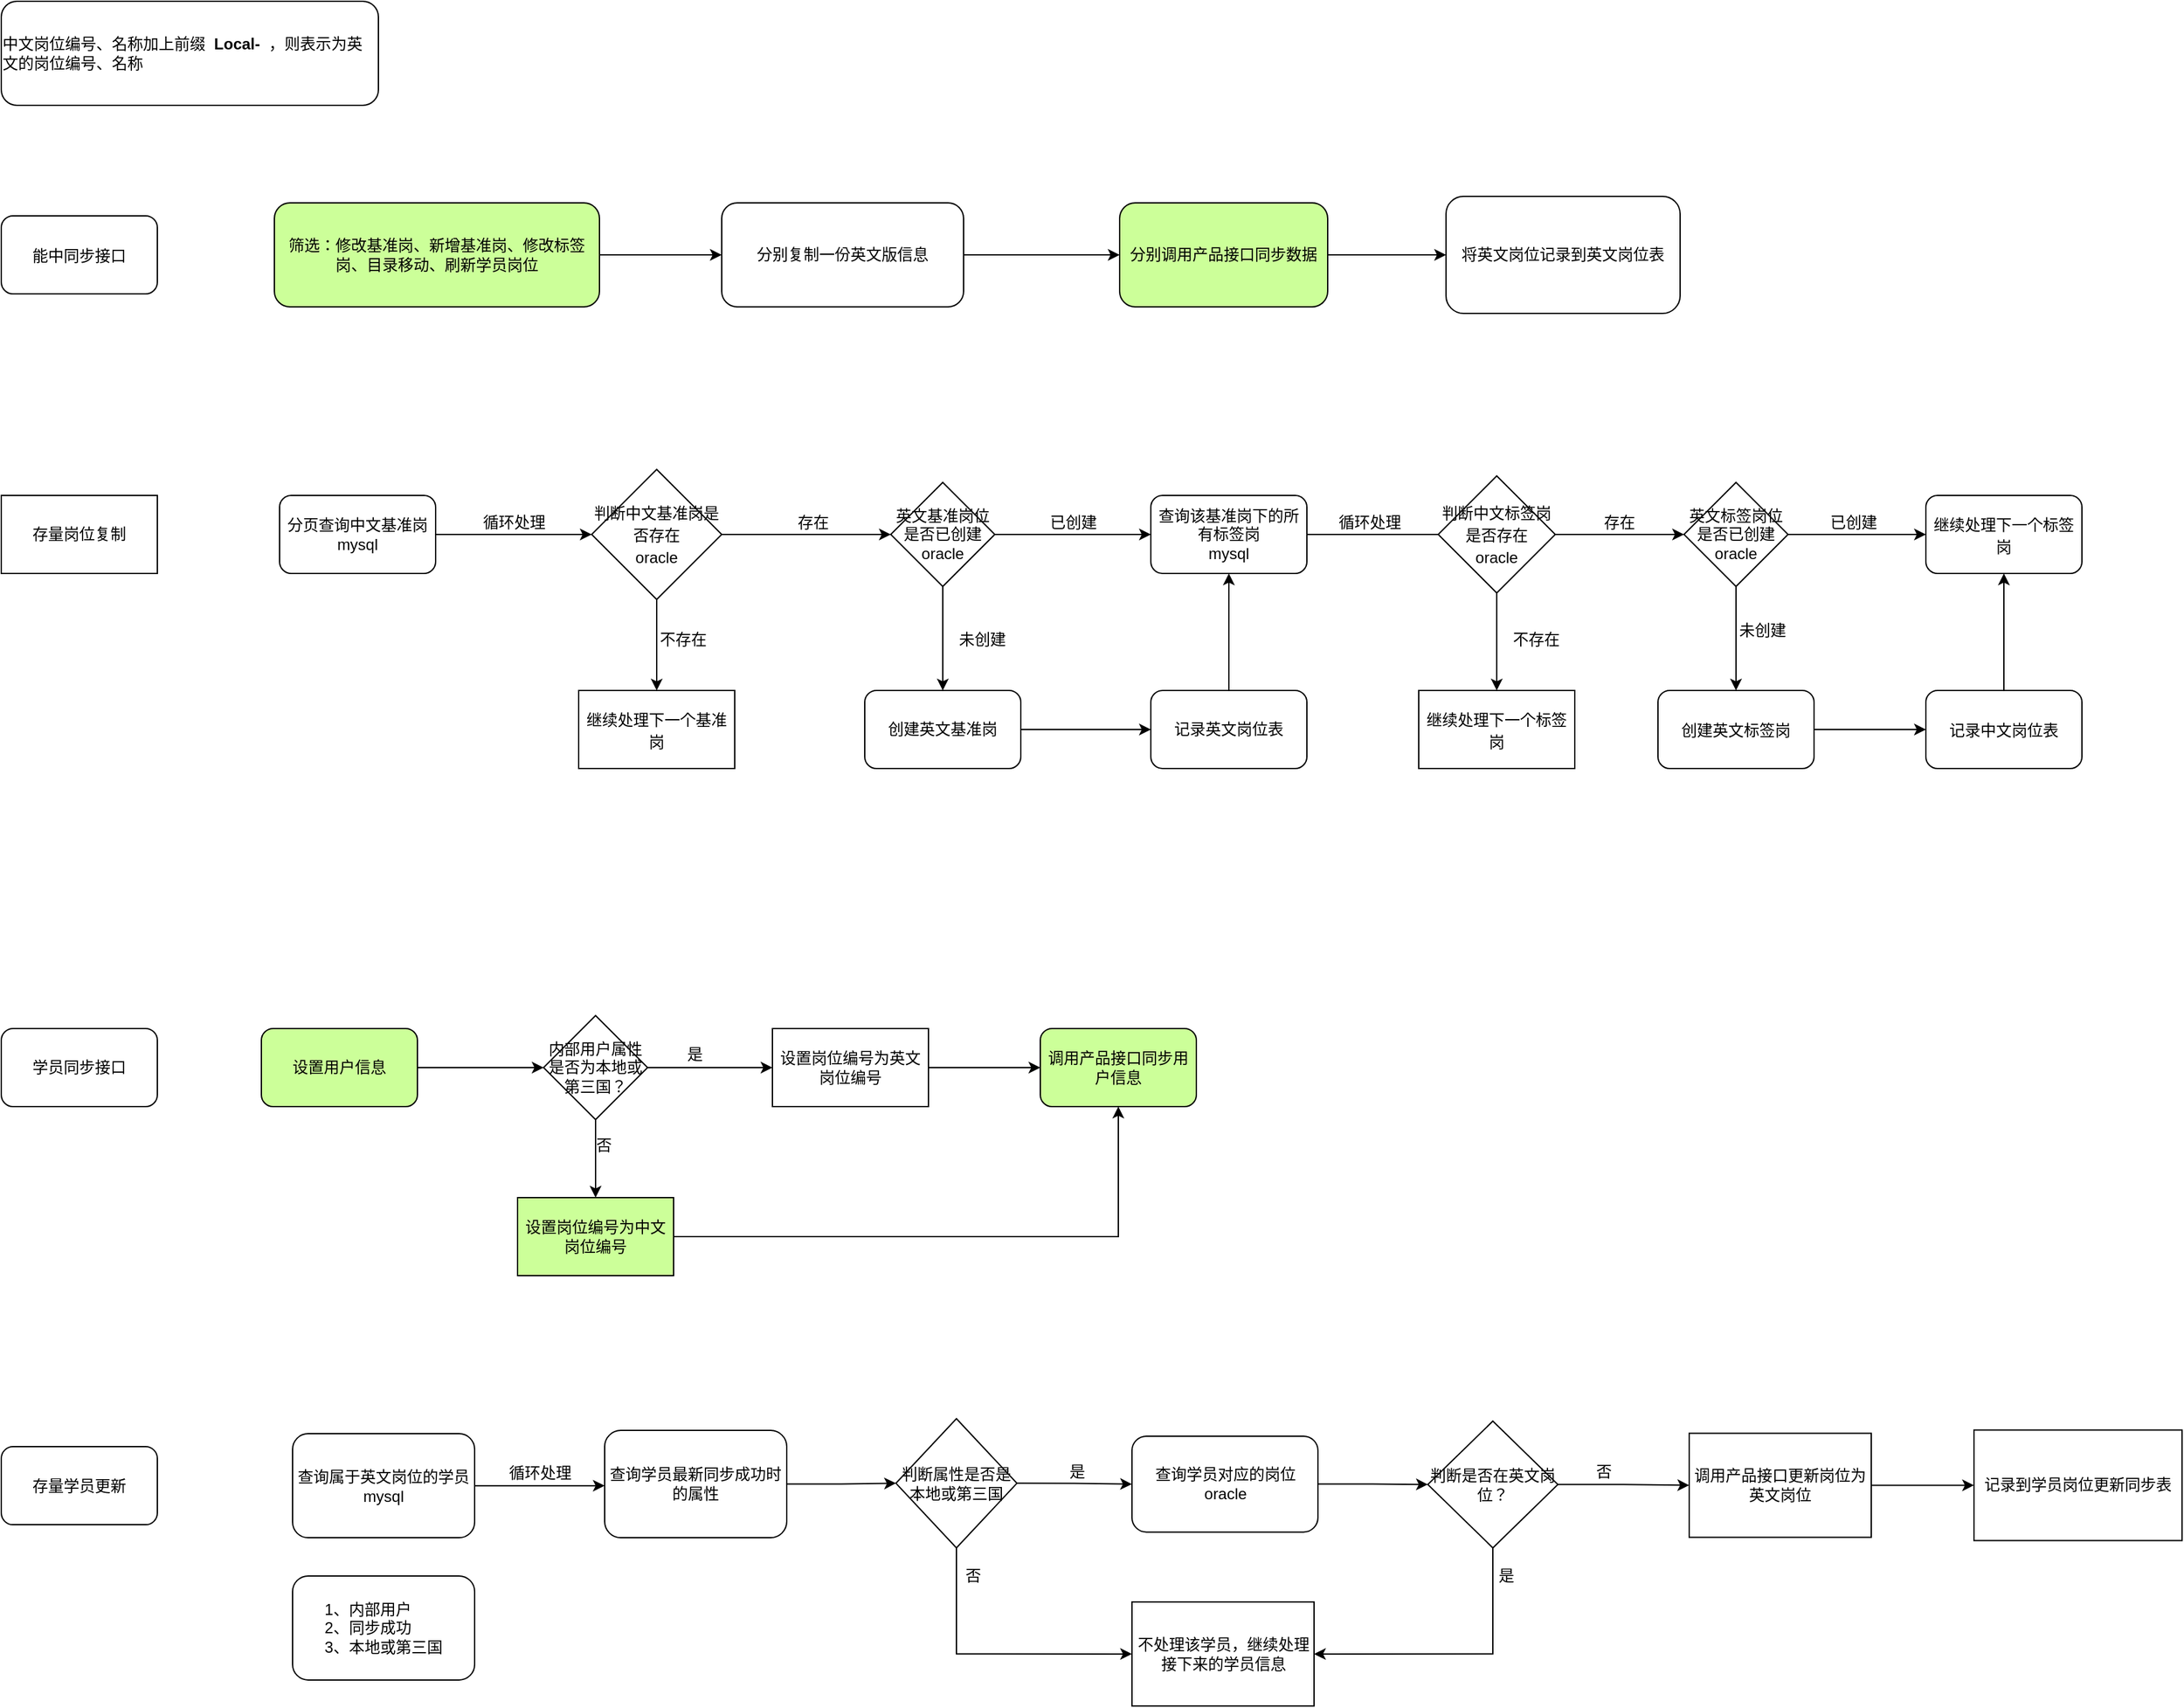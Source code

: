 <mxfile version="15.5.2" type="github"><diagram id="C5RBs43oDa-KdzZeNtuy" name="Page-1"><mxGraphModel dx="1186" dy="621" grid="1" gridSize="10" guides="1" tooltips="1" connect="1" arrows="1" fold="1" page="1" pageScale="1" pageWidth="827" pageHeight="1169" math="0" shadow="0"><root><mxCell id="WIyWlLk6GJQsqaUBKTNV-0"/><mxCell id="WIyWlLk6GJQsqaUBKTNV-1" parent="WIyWlLk6GJQsqaUBKTNV-0"/><mxCell id="6t6T66j724EQmdyxczyh-1" value="&lt;div style=&quot;text-align: left&quot;&gt;&lt;span&gt;中文岗位编号、名称加上前缀&amp;nbsp;&amp;nbsp;&lt;/span&gt;&lt;b&gt;Local-&amp;nbsp;&amp;nbsp;&lt;/b&gt;&lt;span&gt;，则表示为英文的岗位编号、名称&lt;/span&gt;&lt;br&gt;&lt;/div&gt;" style="rounded=1;whiteSpace=wrap;html=1;" parent="WIyWlLk6GJQsqaUBKTNV-1" vertex="1"><mxGeometry x="80" y="20" width="290" height="80" as="geometry"/></mxCell><mxCell id="ZOsJTbZ3Xz_AIvf-GlJb-1" value="存量岗位复制" style="rounded=0;whiteSpace=wrap;html=1;" parent="WIyWlLk6GJQsqaUBKTNV-1" vertex="1"><mxGeometry x="80" y="400" width="120" height="60" as="geometry"/></mxCell><mxCell id="ZOsJTbZ3Xz_AIvf-GlJb-6" value="" style="edgeStyle=orthogonalEdgeStyle;rounded=0;orthogonalLoop=1;jettySize=auto;html=1;entryX=0.5;entryY=1;entryDx=0;entryDy=0;exitX=1;exitY=0.5;exitDx=0;exitDy=0;" parent="WIyWlLk6GJQsqaUBKTNV-1" source="ZOsJTbZ3Xz_AIvf-GlJb-52" target="ZOsJTbZ3Xz_AIvf-GlJb-12" edge="1"><mxGeometry relative="1" as="geometry"><mxPoint x="634" y="430" as="sourcePoint"/><mxPoint x="574" y="510" as="targetPoint"/><Array as="points"/></mxGeometry></mxCell><mxCell id="ZOsJTbZ3Xz_AIvf-GlJb-17" value="&lt;font style=&quot;font-size: 12px&quot;&gt;存在&lt;/font&gt;" style="edgeLabel;html=1;align=center;verticalAlign=middle;resizable=0;points=[];fontSize=14;" parent="ZOsJTbZ3Xz_AIvf-GlJb-6" vertex="1" connectable="0"><mxGeometry x="0.08" y="-1" relative="1" as="geometry"><mxPoint y="-11" as="offset"/></mxGeometry></mxCell><mxCell id="ZOsJTbZ3Xz_AIvf-GlJb-18" style="edgeStyle=orthogonalEdgeStyle;rounded=0;orthogonalLoop=1;jettySize=auto;html=1;fontSize=14;exitX=1;exitY=0.5;exitDx=0;exitDy=0;" parent="WIyWlLk6GJQsqaUBKTNV-1" source="ZOsJTbZ3Xz_AIvf-GlJb-12" target="ZOsJTbZ3Xz_AIvf-GlJb-20" edge="1"><mxGeometry relative="1" as="geometry"><mxPoint x="814" y="480" as="sourcePoint"/><mxPoint x="804" y="530" as="targetPoint"/></mxGeometry></mxCell><mxCell id="ZOsJTbZ3Xz_AIvf-GlJb-19" value="&lt;font style=&quot;font-size: 12px&quot;&gt;未创建&lt;/font&gt;" style="edgeLabel;html=1;align=center;verticalAlign=middle;resizable=0;points=[];fontSize=14;" parent="ZOsJTbZ3Xz_AIvf-GlJb-18" vertex="1" connectable="0"><mxGeometry x="-0.029" y="1" relative="1" as="geometry"><mxPoint x="29" y="1" as="offset"/></mxGeometry></mxCell><mxCell id="ZOsJTbZ3Xz_AIvf-GlJb-39" value="&lt;font style=&quot;font-size: 12px&quot;&gt;已创建&lt;/font&gt;" style="edgeStyle=orthogonalEdgeStyle;rounded=0;orthogonalLoop=1;jettySize=auto;html=1;exitX=0.5;exitY=0;exitDx=0;exitDy=0;fontSize=14;" parent="WIyWlLk6GJQsqaUBKTNV-1" source="ZOsJTbZ3Xz_AIvf-GlJb-12" target="ZOsJTbZ3Xz_AIvf-GlJb-22" edge="1"><mxGeometry y="10" relative="1" as="geometry"><mxPoint as="offset"/></mxGeometry></mxCell><mxCell id="ZOsJTbZ3Xz_AIvf-GlJb-12" value="英文基准岗位是否已创建&lt;br&gt;oracle" style="rhombus;whiteSpace=wrap;html=1;direction=south;" parent="WIyWlLk6GJQsqaUBKTNV-1" vertex="1"><mxGeometry x="764" y="390" width="80" height="80" as="geometry"/></mxCell><mxCell id="ZOsJTbZ3Xz_AIvf-GlJb-99" value="" style="edgeStyle=orthogonalEdgeStyle;rounded=0;orthogonalLoop=1;jettySize=auto;html=1;fontSize=12;" parent="WIyWlLk6GJQsqaUBKTNV-1" source="ZOsJTbZ3Xz_AIvf-GlJb-20" target="ZOsJTbZ3Xz_AIvf-GlJb-98" edge="1"><mxGeometry relative="1" as="geometry"/></mxCell><mxCell id="ZOsJTbZ3Xz_AIvf-GlJb-20" value="创建英文基准岗" style="whiteSpace=wrap;html=1;rounded=1;" parent="WIyWlLk6GJQsqaUBKTNV-1" vertex="1"><mxGeometry x="744" y="550" width="120" height="60" as="geometry"/></mxCell><mxCell id="ZOsJTbZ3Xz_AIvf-GlJb-28" value="" style="edgeStyle=orthogonalEdgeStyle;rounded=0;orthogonalLoop=1;jettySize=auto;html=1;fontSize=14;exitX=1;exitY=0.5;exitDx=0;exitDy=0;" parent="WIyWlLk6GJQsqaUBKTNV-1" source="ZOsJTbZ3Xz_AIvf-GlJb-22" edge="1"><mxGeometry relative="1" as="geometry"><mxPoint x="1204" y="430" as="targetPoint"/></mxGeometry></mxCell><mxCell id="ZOsJTbZ3Xz_AIvf-GlJb-29" value="&lt;font style=&quot;font-size: 12px&quot;&gt;循环处理&lt;/font&gt;" style="edgeLabel;html=1;align=center;verticalAlign=middle;resizable=0;points=[];fontSize=14;" parent="ZOsJTbZ3Xz_AIvf-GlJb-28" vertex="1" connectable="0"><mxGeometry x="-0.143" y="4" relative="1" as="geometry"><mxPoint x="-4" y="-6" as="offset"/></mxGeometry></mxCell><mxCell id="ZOsJTbZ3Xz_AIvf-GlJb-22" value="&lt;span&gt;查询该基准岗下的所有标签岗&lt;br&gt;mysql&lt;br&gt;&lt;/span&gt;" style="whiteSpace=wrap;html=1;rounded=1;" parent="WIyWlLk6GJQsqaUBKTNV-1" vertex="1"><mxGeometry x="964" y="400" width="120" height="60" as="geometry"/></mxCell><mxCell id="ZOsJTbZ3Xz_AIvf-GlJb-32" value="" style="edgeStyle=orthogonalEdgeStyle;rounded=0;orthogonalLoop=1;jettySize=auto;html=1;fontSize=14;entryX=0.5;entryY=0;entryDx=0;entryDy=0;" parent="WIyWlLk6GJQsqaUBKTNV-1" source="ZOsJTbZ3Xz_AIvf-GlJb-30" target="ZOsJTbZ3Xz_AIvf-GlJb-33" edge="1"><mxGeometry relative="1" as="geometry"><mxPoint x="1414" y="600" as="targetPoint"/></mxGeometry></mxCell><mxCell id="ZOsJTbZ3Xz_AIvf-GlJb-34" value="&lt;font style=&quot;font-size: 12px&quot;&gt;未创建&lt;/font&gt;" style="edgeLabel;html=1;align=center;verticalAlign=middle;resizable=0;points=[];fontSize=14;" parent="ZOsJTbZ3Xz_AIvf-GlJb-32" vertex="1" connectable="0"><mxGeometry x="-0.543" relative="1" as="geometry"><mxPoint x="20" y="14" as="offset"/></mxGeometry></mxCell><mxCell id="ZOsJTbZ3Xz_AIvf-GlJb-43" style="edgeStyle=orthogonalEdgeStyle;rounded=0;orthogonalLoop=1;jettySize=auto;html=1;exitX=0.5;exitY=0;exitDx=0;exitDy=0;fontSize=14;" parent="WIyWlLk6GJQsqaUBKTNV-1" source="ZOsJTbZ3Xz_AIvf-GlJb-30" target="ZOsJTbZ3Xz_AIvf-GlJb-42" edge="1"><mxGeometry relative="1" as="geometry"/></mxCell><mxCell id="ZOsJTbZ3Xz_AIvf-GlJb-30" value="英文标签岗位是否已创建&lt;br&gt;oracle" style="rhombus;whiteSpace=wrap;html=1;direction=south;" parent="WIyWlLk6GJQsqaUBKTNV-1" vertex="1"><mxGeometry x="1374" y="390" width="80" height="80" as="geometry"/></mxCell><mxCell id="ZOsJTbZ3Xz_AIvf-GlJb-102" value="" style="edgeStyle=orthogonalEdgeStyle;rounded=0;orthogonalLoop=1;jettySize=auto;html=1;fontSize=12;" parent="WIyWlLk6GJQsqaUBKTNV-1" source="ZOsJTbZ3Xz_AIvf-GlJb-33" target="ZOsJTbZ3Xz_AIvf-GlJb-101" edge="1"><mxGeometry relative="1" as="geometry"/></mxCell><mxCell id="ZOsJTbZ3Xz_AIvf-GlJb-33" value="&lt;font style=&quot;font-size: 12px&quot;&gt;创建英文标签岗&lt;/font&gt;" style="rounded=1;whiteSpace=wrap;html=1;fontSize=14;" parent="WIyWlLk6GJQsqaUBKTNV-1" vertex="1"><mxGeometry x="1354" y="550" width="120" height="60" as="geometry"/></mxCell><mxCell id="ZOsJTbZ3Xz_AIvf-GlJb-42" value="&lt;font style=&quot;font-size: 12px&quot;&gt;继续处理下一个标签岗&lt;/font&gt;" style="rounded=1;whiteSpace=wrap;html=1;fontSize=14;" parent="WIyWlLk6GJQsqaUBKTNV-1" vertex="1"><mxGeometry x="1560" y="400" width="120" height="60" as="geometry"/></mxCell><mxCell id="ZOsJTbZ3Xz_AIvf-GlJb-44" value="&lt;font style=&quot;font-size: 12px&quot;&gt;已创建&lt;/font&gt;" style="text;html=1;align=center;verticalAlign=middle;resizable=0;points=[];autosize=1;strokeColor=none;fillColor=none;fontSize=14;" parent="WIyWlLk6GJQsqaUBKTNV-1" vertex="1"><mxGeometry x="1479" y="410" width="50" height="20" as="geometry"/></mxCell><mxCell id="ZOsJTbZ3Xz_AIvf-GlJb-48" value="&lt;font style=&quot;font-size: 12px&quot;&gt;循环处理&lt;/font&gt;" style="edgeStyle=orthogonalEdgeStyle;rounded=0;orthogonalLoop=1;jettySize=auto;html=1;exitX=1;exitY=0.5;exitDx=0;exitDy=0;fontSize=14;entryX=0;entryY=0.5;entryDx=0;entryDy=0;" parent="WIyWlLk6GJQsqaUBKTNV-1" source="ZOsJTbZ3Xz_AIvf-GlJb-46" target="ZOsJTbZ3Xz_AIvf-GlJb-52" edge="1"><mxGeometry y="10" relative="1" as="geometry"><mxPoint x="514" y="430" as="targetPoint"/><mxPoint as="offset"/></mxGeometry></mxCell><mxCell id="ZOsJTbZ3Xz_AIvf-GlJb-46" value="分页查询中文基准岗&lt;br&gt;mysql" style="whiteSpace=wrap;html=1;rounded=1;" parent="WIyWlLk6GJQsqaUBKTNV-1" vertex="1"><mxGeometry x="294" y="400" width="120" height="60" as="geometry"/></mxCell><mxCell id="ZOsJTbZ3Xz_AIvf-GlJb-50" value="&lt;span style=&quot;font-size: 12px&quot;&gt;能中同步接口&lt;/span&gt;" style="rounded=1;whiteSpace=wrap;html=1;fontSize=14;" parent="WIyWlLk6GJQsqaUBKTNV-1" vertex="1"><mxGeometry x="80" y="185" width="120" height="60" as="geometry"/></mxCell><mxCell id="ZOsJTbZ3Xz_AIvf-GlJb-60" value="" style="edgeStyle=orthogonalEdgeStyle;rounded=0;orthogonalLoop=1;jettySize=auto;html=1;fontSize=14;" parent="WIyWlLk6GJQsqaUBKTNV-1" source="ZOsJTbZ3Xz_AIvf-GlJb-52" target="ZOsJTbZ3Xz_AIvf-GlJb-59" edge="1"><mxGeometry relative="1" as="geometry"/></mxCell><mxCell id="ZOsJTbZ3Xz_AIvf-GlJb-52" value="&lt;font style=&quot;font-size: 12px&quot;&gt;判断中文基准岗是否存在&lt;br&gt;oracle&lt;/font&gt;" style="rhombus;whiteSpace=wrap;html=1;fontSize=14;" parent="WIyWlLk6GJQsqaUBKTNV-1" vertex="1"><mxGeometry x="534" y="380" width="100" height="100" as="geometry"/></mxCell><mxCell id="ZOsJTbZ3Xz_AIvf-GlJb-55" style="edgeStyle=orthogonalEdgeStyle;rounded=0;orthogonalLoop=1;jettySize=auto;html=1;exitX=1;exitY=0.5;exitDx=0;exitDy=0;fontSize=14;" parent="WIyWlLk6GJQsqaUBKTNV-1" source="ZOsJTbZ3Xz_AIvf-GlJb-54" target="ZOsJTbZ3Xz_AIvf-GlJb-30" edge="1"><mxGeometry relative="1" as="geometry"/></mxCell><mxCell id="ZOsJTbZ3Xz_AIvf-GlJb-58" value="" style="edgeStyle=orthogonalEdgeStyle;rounded=0;orthogonalLoop=1;jettySize=auto;html=1;fontSize=14;" parent="WIyWlLk6GJQsqaUBKTNV-1" source="ZOsJTbZ3Xz_AIvf-GlJb-54" target="ZOsJTbZ3Xz_AIvf-GlJb-57" edge="1"><mxGeometry relative="1" as="geometry"/></mxCell><mxCell id="ZOsJTbZ3Xz_AIvf-GlJb-54" value="&lt;font style=&quot;font-size: 12px&quot;&gt;判断中文标签岗是否存在&lt;br&gt;oracle&lt;/font&gt;" style="rhombus;whiteSpace=wrap;html=1;fontSize=14;" parent="WIyWlLk6GJQsqaUBKTNV-1" vertex="1"><mxGeometry x="1185" y="385" width="90" height="90" as="geometry"/></mxCell><mxCell id="ZOsJTbZ3Xz_AIvf-GlJb-56" value="&lt;font style=&quot;font-size: 12px&quot;&gt;存在&lt;/font&gt;" style="text;html=1;align=center;verticalAlign=middle;resizable=0;points=[];autosize=1;strokeColor=none;fillColor=none;fontSize=14;" parent="WIyWlLk6GJQsqaUBKTNV-1" vertex="1"><mxGeometry x="1304" y="410" width="40" height="20" as="geometry"/></mxCell><mxCell id="ZOsJTbZ3Xz_AIvf-GlJb-57" value="&lt;font style=&quot;font-size: 12px&quot;&gt;继续处理下一个标签岗&lt;/font&gt;" style="whiteSpace=wrap;html=1;fontSize=14;" parent="WIyWlLk6GJQsqaUBKTNV-1" vertex="1"><mxGeometry x="1170" y="550" width="120" height="60" as="geometry"/></mxCell><mxCell id="ZOsJTbZ3Xz_AIvf-GlJb-59" value="&lt;font style=&quot;font-size: 12px&quot;&gt;继续处理下一个基准岗&lt;/font&gt;" style="whiteSpace=wrap;html=1;fontSize=14;" parent="WIyWlLk6GJQsqaUBKTNV-1" vertex="1"><mxGeometry x="524" y="550" width="120" height="60" as="geometry"/></mxCell><mxCell id="ZOsJTbZ3Xz_AIvf-GlJb-61" value="&lt;font style=&quot;font-size: 12px&quot;&gt;不存在&lt;/font&gt;" style="text;html=1;align=center;verticalAlign=middle;resizable=0;points=[];autosize=1;strokeColor=none;fillColor=none;fontSize=14;" parent="WIyWlLk6GJQsqaUBKTNV-1" vertex="1"><mxGeometry x="1235" y="500" width="50" height="20" as="geometry"/></mxCell><mxCell id="ZOsJTbZ3Xz_AIvf-GlJb-62" value="&lt;font style=&quot;font-size: 12px&quot;&gt;不存在&lt;/font&gt;" style="text;html=1;align=center;verticalAlign=middle;resizable=0;points=[];autosize=1;strokeColor=none;fillColor=none;fontSize=14;" parent="WIyWlLk6GJQsqaUBKTNV-1" vertex="1"><mxGeometry x="579" y="500" width="50" height="20" as="geometry"/></mxCell><mxCell id="ZOsJTbZ3Xz_AIvf-GlJb-68" value="学员同步接口" style="rounded=1;whiteSpace=wrap;html=1;fontSize=12;" parent="WIyWlLk6GJQsqaUBKTNV-1" vertex="1"><mxGeometry x="80" y="810" width="120" height="60" as="geometry"/></mxCell><mxCell id="ZOsJTbZ3Xz_AIvf-GlJb-70" value="存量学员更新" style="rounded=1;whiteSpace=wrap;html=1;fontSize=12;" parent="WIyWlLk6GJQsqaUBKTNV-1" vertex="1"><mxGeometry x="80" y="1131.56" width="120" height="60" as="geometry"/></mxCell><mxCell id="ZOsJTbZ3Xz_AIvf-GlJb-73" value="循环处理" style="edgeStyle=orthogonalEdgeStyle;rounded=0;orthogonalLoop=1;jettySize=auto;html=1;fontSize=12;" parent="WIyWlLk6GJQsqaUBKTNV-1" source="ZOsJTbZ3Xz_AIvf-GlJb-71" edge="1"><mxGeometry y="10" relative="1" as="geometry"><mxPoint x="544" y="1161.56" as="targetPoint"/><mxPoint as="offset"/></mxGeometry></mxCell><mxCell id="ZOsJTbZ3Xz_AIvf-GlJb-71" value="查询属于英文岗位的学员&lt;br&gt;mysql" style="rounded=1;whiteSpace=wrap;html=1;fontSize=12;" parent="WIyWlLk6GJQsqaUBKTNV-1" vertex="1"><mxGeometry x="304" y="1121.56" width="140" height="80" as="geometry"/></mxCell><mxCell id="ZOsJTbZ3Xz_AIvf-GlJb-75" value="" style="edgeStyle=orthogonalEdgeStyle;rounded=0;orthogonalLoop=1;jettySize=auto;html=1;fontSize=12;entryX=0;entryY=0.5;entryDx=0;entryDy=0;" parent="WIyWlLk6GJQsqaUBKTNV-1" source="ZOsJTbZ3Xz_AIvf-GlJb-72" target="ZOsJTbZ3Xz_AIvf-GlJb-76" edge="1"><mxGeometry relative="1" as="geometry"><mxPoint x="1121" y="1159.06" as="targetPoint"/></mxGeometry></mxCell><mxCell id="ZOsJTbZ3Xz_AIvf-GlJb-72" value="查询学员对应的岗位&lt;br&gt;oracle" style="whiteSpace=wrap;html=1;rounded=1;" parent="WIyWlLk6GJQsqaUBKTNV-1" vertex="1"><mxGeometry x="949.5" y="1123.44" width="143" height="73.75" as="geometry"/></mxCell><mxCell id="ZOsJTbZ3Xz_AIvf-GlJb-79" value="" style="edgeStyle=orthogonalEdgeStyle;rounded=0;orthogonalLoop=1;jettySize=auto;html=1;fontSize=12;" parent="WIyWlLk6GJQsqaUBKTNV-1" source="ZOsJTbZ3Xz_AIvf-GlJb-76" target="ZOsJTbZ3Xz_AIvf-GlJb-78" edge="1"><mxGeometry relative="1" as="geometry"/></mxCell><mxCell id="ZOsJTbZ3Xz_AIvf-GlJb-80" value="否" style="edgeLabel;html=1;align=center;verticalAlign=middle;resizable=0;points=[];fontSize=12;" parent="ZOsJTbZ3Xz_AIvf-GlJb-79" vertex="1" connectable="0"><mxGeometry x="-0.267" y="1" relative="1" as="geometry"><mxPoint x="-2" y="-9" as="offset"/></mxGeometry></mxCell><mxCell id="ZOsJTbZ3Xz_AIvf-GlJb-84" value="" style="edgeStyle=orthogonalEdgeStyle;rounded=0;orthogonalLoop=1;jettySize=auto;html=1;fontSize=12;exitX=0.5;exitY=1;exitDx=0;exitDy=0;entryX=1;entryY=0.5;entryDx=0;entryDy=0;" parent="WIyWlLk6GJQsqaUBKTNV-1" source="ZOsJTbZ3Xz_AIvf-GlJb-76" target="ZOsJTbZ3Xz_AIvf-GlJb-83" edge="1"><mxGeometry relative="1" as="geometry"><Array as="points"><mxPoint x="1227" y="1290.94"/></Array></mxGeometry></mxCell><mxCell id="ZOsJTbZ3Xz_AIvf-GlJb-85" value="是" style="edgeLabel;html=1;align=center;verticalAlign=middle;resizable=0;points=[];fontSize=12;" parent="ZOsJTbZ3Xz_AIvf-GlJb-84" vertex="1" connectable="0"><mxGeometry relative="1" as="geometry"><mxPoint x="38" y="-60" as="offset"/></mxGeometry></mxCell><mxCell id="ZOsJTbZ3Xz_AIvf-GlJb-76" value="判断是否在英文岗位？" style="rhombus;whiteSpace=wrap;html=1;fontSize=12;" parent="WIyWlLk6GJQsqaUBKTNV-1" vertex="1"><mxGeometry x="1177" y="1111.87" width="100" height="97.5" as="geometry"/></mxCell><mxCell id="ZOsJTbZ3Xz_AIvf-GlJb-82" value="" style="edgeStyle=orthogonalEdgeStyle;rounded=0;orthogonalLoop=1;jettySize=auto;html=1;fontSize=12;" parent="WIyWlLk6GJQsqaUBKTNV-1" source="ZOsJTbZ3Xz_AIvf-GlJb-78" target="ZOsJTbZ3Xz_AIvf-GlJb-81" edge="1"><mxGeometry relative="1" as="geometry"/></mxCell><mxCell id="ZOsJTbZ3Xz_AIvf-GlJb-78" value="调用产品接口更新岗位为英文岗位" style="whiteSpace=wrap;html=1;" parent="WIyWlLk6GJQsqaUBKTNV-1" vertex="1"><mxGeometry x="1378" y="1121.24" width="140" height="80" as="geometry"/></mxCell><mxCell id="ZOsJTbZ3Xz_AIvf-GlJb-81" value="记录到学员岗位更新同步表" style="whiteSpace=wrap;html=1;" parent="WIyWlLk6GJQsqaUBKTNV-1" vertex="1"><mxGeometry x="1597" y="1118.74" width="160" height="85" as="geometry"/></mxCell><mxCell id="ZOsJTbZ3Xz_AIvf-GlJb-83" value="不处理该学员，继续处理接下来的学员信息" style="whiteSpace=wrap;html=1;" parent="WIyWlLk6GJQsqaUBKTNV-1" vertex="1"><mxGeometry x="949.5" y="1250.94" width="140" height="80" as="geometry"/></mxCell><mxCell id="ZOsJTbZ3Xz_AIvf-GlJb-86" value="&lt;div style=&quot;text-align: left&quot;&gt;&lt;span&gt;1、内部用户&lt;/span&gt;&lt;/div&gt;&lt;span&gt;&lt;div style=&quot;text-align: left&quot;&gt;&lt;span&gt;2、同步成功&lt;/span&gt;&lt;/div&gt;&lt;div style=&quot;text-align: left&quot;&gt;&lt;span&gt;3、本地或第三国&lt;/span&gt;&lt;/div&gt;&lt;/span&gt;" style="rounded=1;whiteSpace=wrap;html=1;fontSize=12;" parent="WIyWlLk6GJQsqaUBKTNV-1" vertex="1"><mxGeometry x="304" y="1230.94" width="140" height="80" as="geometry"/></mxCell><mxCell id="ZOsJTbZ3Xz_AIvf-GlJb-89" style="edgeStyle=orthogonalEdgeStyle;rounded=0;orthogonalLoop=1;jettySize=auto;html=1;exitX=1;exitY=0.5;exitDx=0;exitDy=0;entryX=0;entryY=0.5;entryDx=0;entryDy=0;fontSize=12;" parent="WIyWlLk6GJQsqaUBKTNV-1" source="ZOsJTbZ3Xz_AIvf-GlJb-87" target="ZOsJTbZ3Xz_AIvf-GlJb-88" edge="1"><mxGeometry relative="1" as="geometry"/></mxCell><mxCell id="ZOsJTbZ3Xz_AIvf-GlJb-87" value="查询学员最新同步成功时的属性" style="rounded=1;whiteSpace=wrap;html=1;fontSize=12;align=center;" parent="WIyWlLk6GJQsqaUBKTNV-1" vertex="1"><mxGeometry x="544" y="1119.06" width="140" height="82.5" as="geometry"/></mxCell><mxCell id="ZOsJTbZ3Xz_AIvf-GlJb-90" style="edgeStyle=orthogonalEdgeStyle;rounded=0;orthogonalLoop=1;jettySize=auto;html=1;exitX=1;exitY=0.5;exitDx=0;exitDy=0;entryX=0;entryY=0.5;entryDx=0;entryDy=0;fontSize=12;" parent="WIyWlLk6GJQsqaUBKTNV-1" source="ZOsJTbZ3Xz_AIvf-GlJb-88" target="ZOsJTbZ3Xz_AIvf-GlJb-72" edge="1"><mxGeometry relative="1" as="geometry"/></mxCell><mxCell id="ZOsJTbZ3Xz_AIvf-GlJb-91" value="是" style="edgeLabel;html=1;align=center;verticalAlign=middle;resizable=0;points=[];fontSize=12;" parent="ZOsJTbZ3Xz_AIvf-GlJb-90" vertex="1" connectable="0"><mxGeometry x="-0.257" relative="1" as="geometry"><mxPoint x="13" y="-9" as="offset"/></mxGeometry></mxCell><mxCell id="ZOsJTbZ3Xz_AIvf-GlJb-94" style="edgeStyle=orthogonalEdgeStyle;rounded=0;orthogonalLoop=1;jettySize=auto;html=1;exitX=0.5;exitY=1;exitDx=0;exitDy=0;entryX=0;entryY=0.5;entryDx=0;entryDy=0;fontSize=12;" parent="WIyWlLk6GJQsqaUBKTNV-1" source="ZOsJTbZ3Xz_AIvf-GlJb-88" target="ZOsJTbZ3Xz_AIvf-GlJb-83" edge="1"><mxGeometry relative="1" as="geometry"/></mxCell><mxCell id="ZOsJTbZ3Xz_AIvf-GlJb-95" value="否" style="edgeLabel;html=1;align=center;verticalAlign=middle;resizable=0;points=[];fontSize=12;" parent="ZOsJTbZ3Xz_AIvf-GlJb-94" vertex="1" connectable="0"><mxGeometry x="0.335" y="1" relative="1" as="geometry"><mxPoint x="-51" y="-59" as="offset"/></mxGeometry></mxCell><mxCell id="ZOsJTbZ3Xz_AIvf-GlJb-88" value="判断属性是否是本地或第三国" style="rhombus;whiteSpace=wrap;html=1;fontSize=12;align=center;" parent="WIyWlLk6GJQsqaUBKTNV-1" vertex="1"><mxGeometry x="768" y="1110" width="93" height="99.37" as="geometry"/></mxCell><mxCell id="ZOsJTbZ3Xz_AIvf-GlJb-100" style="edgeStyle=orthogonalEdgeStyle;rounded=0;orthogonalLoop=1;jettySize=auto;html=1;exitX=0.5;exitY=0;exitDx=0;exitDy=0;entryX=0.5;entryY=1;entryDx=0;entryDy=0;fontSize=12;" parent="WIyWlLk6GJQsqaUBKTNV-1" source="ZOsJTbZ3Xz_AIvf-GlJb-98" target="ZOsJTbZ3Xz_AIvf-GlJb-22" edge="1"><mxGeometry relative="1" as="geometry"/></mxCell><mxCell id="ZOsJTbZ3Xz_AIvf-GlJb-98" value="记录英文岗位表" style="whiteSpace=wrap;html=1;rounded=1;" parent="WIyWlLk6GJQsqaUBKTNV-1" vertex="1"><mxGeometry x="964" y="550" width="120" height="60" as="geometry"/></mxCell><mxCell id="ZOsJTbZ3Xz_AIvf-GlJb-103" style="edgeStyle=orthogonalEdgeStyle;rounded=0;orthogonalLoop=1;jettySize=auto;html=1;exitX=0.5;exitY=0;exitDx=0;exitDy=0;entryX=0.5;entryY=1;entryDx=0;entryDy=0;fontSize=12;" parent="WIyWlLk6GJQsqaUBKTNV-1" source="ZOsJTbZ3Xz_AIvf-GlJb-101" target="ZOsJTbZ3Xz_AIvf-GlJb-42" edge="1"><mxGeometry relative="1" as="geometry"/></mxCell><mxCell id="ZOsJTbZ3Xz_AIvf-GlJb-101" value="&lt;font style=&quot;font-size: 12px&quot;&gt;记录中文岗位表&lt;/font&gt;" style="whiteSpace=wrap;html=1;rounded=1;fontSize=14;" parent="WIyWlLk6GJQsqaUBKTNV-1" vertex="1"><mxGeometry x="1560" y="550" width="120" height="60" as="geometry"/></mxCell><mxCell id="ZOsJTbZ3Xz_AIvf-GlJb-110" value="" style="edgeStyle=orthogonalEdgeStyle;rounded=0;orthogonalLoop=1;jettySize=auto;html=1;fontSize=12;entryX=0;entryY=0.5;entryDx=0;entryDy=0;" parent="WIyWlLk6GJQsqaUBKTNV-1" source="ZOsJTbZ3Xz_AIvf-GlJb-104" target="ZOsJTbZ3Xz_AIvf-GlJb-111" edge="1"><mxGeometry relative="1" as="geometry"><mxPoint x="480" y="840" as="targetPoint"/></mxGeometry></mxCell><mxCell id="ZOsJTbZ3Xz_AIvf-GlJb-104" value="设置用户信息" style="rounded=1;whiteSpace=wrap;html=1;fontSize=12;align=center;fillColor=#CCFF99;" parent="WIyWlLk6GJQsqaUBKTNV-1" vertex="1"><mxGeometry x="280" y="810" width="120" height="60" as="geometry"/></mxCell><mxCell id="ZOsJTbZ3Xz_AIvf-GlJb-105" value="调用产品接口同步用户信息" style="whiteSpace=wrap;html=1;rounded=1;fillColor=#CCFF99;" parent="WIyWlLk6GJQsqaUBKTNV-1" vertex="1"><mxGeometry x="879" y="810" width="120" height="60" as="geometry"/></mxCell><mxCell id="ZOsJTbZ3Xz_AIvf-GlJb-114" value="" style="edgeStyle=orthogonalEdgeStyle;rounded=0;orthogonalLoop=1;jettySize=auto;html=1;fontSize=12;" parent="WIyWlLk6GJQsqaUBKTNV-1" source="ZOsJTbZ3Xz_AIvf-GlJb-111" target="ZOsJTbZ3Xz_AIvf-GlJb-113" edge="1"><mxGeometry relative="1" as="geometry"/></mxCell><mxCell id="ZOsJTbZ3Xz_AIvf-GlJb-118" value="是" style="edgeLabel;html=1;align=center;verticalAlign=middle;resizable=0;points=[];fontSize=12;" parent="ZOsJTbZ3Xz_AIvf-GlJb-114" vertex="1" connectable="0"><mxGeometry x="-0.1" y="2" relative="1" as="geometry"><mxPoint x="-7" y="-8" as="offset"/></mxGeometry></mxCell><mxCell id="ZOsJTbZ3Xz_AIvf-GlJb-117" value="" style="edgeStyle=orthogonalEdgeStyle;rounded=0;orthogonalLoop=1;jettySize=auto;html=1;fontSize=12;" parent="WIyWlLk6GJQsqaUBKTNV-1" source="ZOsJTbZ3Xz_AIvf-GlJb-111" target="ZOsJTbZ3Xz_AIvf-GlJb-116" edge="1"><mxGeometry relative="1" as="geometry"/></mxCell><mxCell id="ZOsJTbZ3Xz_AIvf-GlJb-119" value="否" style="edgeLabel;html=1;align=center;verticalAlign=middle;resizable=0;points=[];fontSize=12;" parent="ZOsJTbZ3Xz_AIvf-GlJb-117" vertex="1" connectable="0"><mxGeometry x="-0.6" y="-2" relative="1" as="geometry"><mxPoint x="8" y="8" as="offset"/></mxGeometry></mxCell><mxCell id="ZOsJTbZ3Xz_AIvf-GlJb-111" value="内部用户属性是否为本地或第三国？" style="rhombus;whiteSpace=wrap;html=1;fontSize=12;align=center;" parent="WIyWlLk6GJQsqaUBKTNV-1" vertex="1"><mxGeometry x="497" y="800" width="80" height="80" as="geometry"/></mxCell><mxCell id="ZOsJTbZ3Xz_AIvf-GlJb-115" style="edgeStyle=orthogonalEdgeStyle;rounded=0;orthogonalLoop=1;jettySize=auto;html=1;exitX=1;exitY=0.5;exitDx=0;exitDy=0;fontSize=12;" parent="WIyWlLk6GJQsqaUBKTNV-1" source="ZOsJTbZ3Xz_AIvf-GlJb-113" target="ZOsJTbZ3Xz_AIvf-GlJb-105" edge="1"><mxGeometry relative="1" as="geometry"/></mxCell><mxCell id="ZOsJTbZ3Xz_AIvf-GlJb-113" value="设置岗位编号为英文岗位编号" style="whiteSpace=wrap;html=1;" parent="WIyWlLk6GJQsqaUBKTNV-1" vertex="1"><mxGeometry x="673" y="810" width="120" height="60" as="geometry"/></mxCell><mxCell id="ZOsJTbZ3Xz_AIvf-GlJb-120" style="edgeStyle=orthogonalEdgeStyle;rounded=0;orthogonalLoop=1;jettySize=auto;html=1;exitX=1;exitY=0.5;exitDx=0;exitDy=0;fontSize=12;" parent="WIyWlLk6GJQsqaUBKTNV-1" source="ZOsJTbZ3Xz_AIvf-GlJb-116" target="ZOsJTbZ3Xz_AIvf-GlJb-105" edge="1"><mxGeometry relative="1" as="geometry"/></mxCell><mxCell id="ZOsJTbZ3Xz_AIvf-GlJb-116" value="设置岗位编号为中文岗位编号" style="whiteSpace=wrap;html=1;fillColor=#CCFF99;" parent="WIyWlLk6GJQsqaUBKTNV-1" vertex="1"><mxGeometry x="477" y="940" width="120" height="60" as="geometry"/></mxCell><mxCell id="ZOsJTbZ3Xz_AIvf-GlJb-126" value="" style="edgeStyle=orthogonalEdgeStyle;rounded=0;orthogonalLoop=1;jettySize=auto;html=1;fontSize=12;" parent="WIyWlLk6GJQsqaUBKTNV-1" source="ZOsJTbZ3Xz_AIvf-GlJb-121" target="ZOsJTbZ3Xz_AIvf-GlJb-125" edge="1"><mxGeometry relative="1" as="geometry"/></mxCell><mxCell id="ZOsJTbZ3Xz_AIvf-GlJb-121" value="筛选：修改基准岗、新增基准岗、修改标签岗、目录移动、刷新学员岗位" style="rounded=1;whiteSpace=wrap;html=1;fontSize=12;fillColor=#CCFF99;align=center;" parent="WIyWlLk6GJQsqaUBKTNV-1" vertex="1"><mxGeometry x="290" y="175" width="250" height="80" as="geometry"/></mxCell><mxCell id="ZOsJTbZ3Xz_AIvf-GlJb-129" value="" style="edgeStyle=orthogonalEdgeStyle;rounded=0;orthogonalLoop=1;jettySize=auto;html=1;fontSize=12;" parent="WIyWlLk6GJQsqaUBKTNV-1" source="ZOsJTbZ3Xz_AIvf-GlJb-122" target="ZOsJTbZ3Xz_AIvf-GlJb-128" edge="1"><mxGeometry relative="1" as="geometry"/></mxCell><mxCell id="ZOsJTbZ3Xz_AIvf-GlJb-122" value="分别调用产品接口同步数据" style="whiteSpace=wrap;html=1;rounded=1;fillColor=#CCFF99;" parent="WIyWlLk6GJQsqaUBKTNV-1" vertex="1"><mxGeometry x="940" y="175" width="160" height="80" as="geometry"/></mxCell><mxCell id="ZOsJTbZ3Xz_AIvf-GlJb-127" style="edgeStyle=orthogonalEdgeStyle;rounded=0;orthogonalLoop=1;jettySize=auto;html=1;exitX=1;exitY=0.5;exitDx=0;exitDy=0;fontSize=12;" parent="WIyWlLk6GJQsqaUBKTNV-1" source="ZOsJTbZ3Xz_AIvf-GlJb-125" target="ZOsJTbZ3Xz_AIvf-GlJb-122" edge="1"><mxGeometry relative="1" as="geometry"/></mxCell><mxCell id="ZOsJTbZ3Xz_AIvf-GlJb-125" value="分别复制一份英文版信息" style="whiteSpace=wrap;html=1;rounded=1;fillColor=#FFFFFF;" parent="WIyWlLk6GJQsqaUBKTNV-1" vertex="1"><mxGeometry x="634" y="175" width="186" height="80" as="geometry"/></mxCell><mxCell id="ZOsJTbZ3Xz_AIvf-GlJb-128" value="将英文岗位记录到英文岗位表" style="whiteSpace=wrap;html=1;rounded=1;fillColor=#FFFFFF;" parent="WIyWlLk6GJQsqaUBKTNV-1" vertex="1"><mxGeometry x="1191" y="170" width="180" height="90" as="geometry"/></mxCell></root></mxGraphModel></diagram></mxfile>